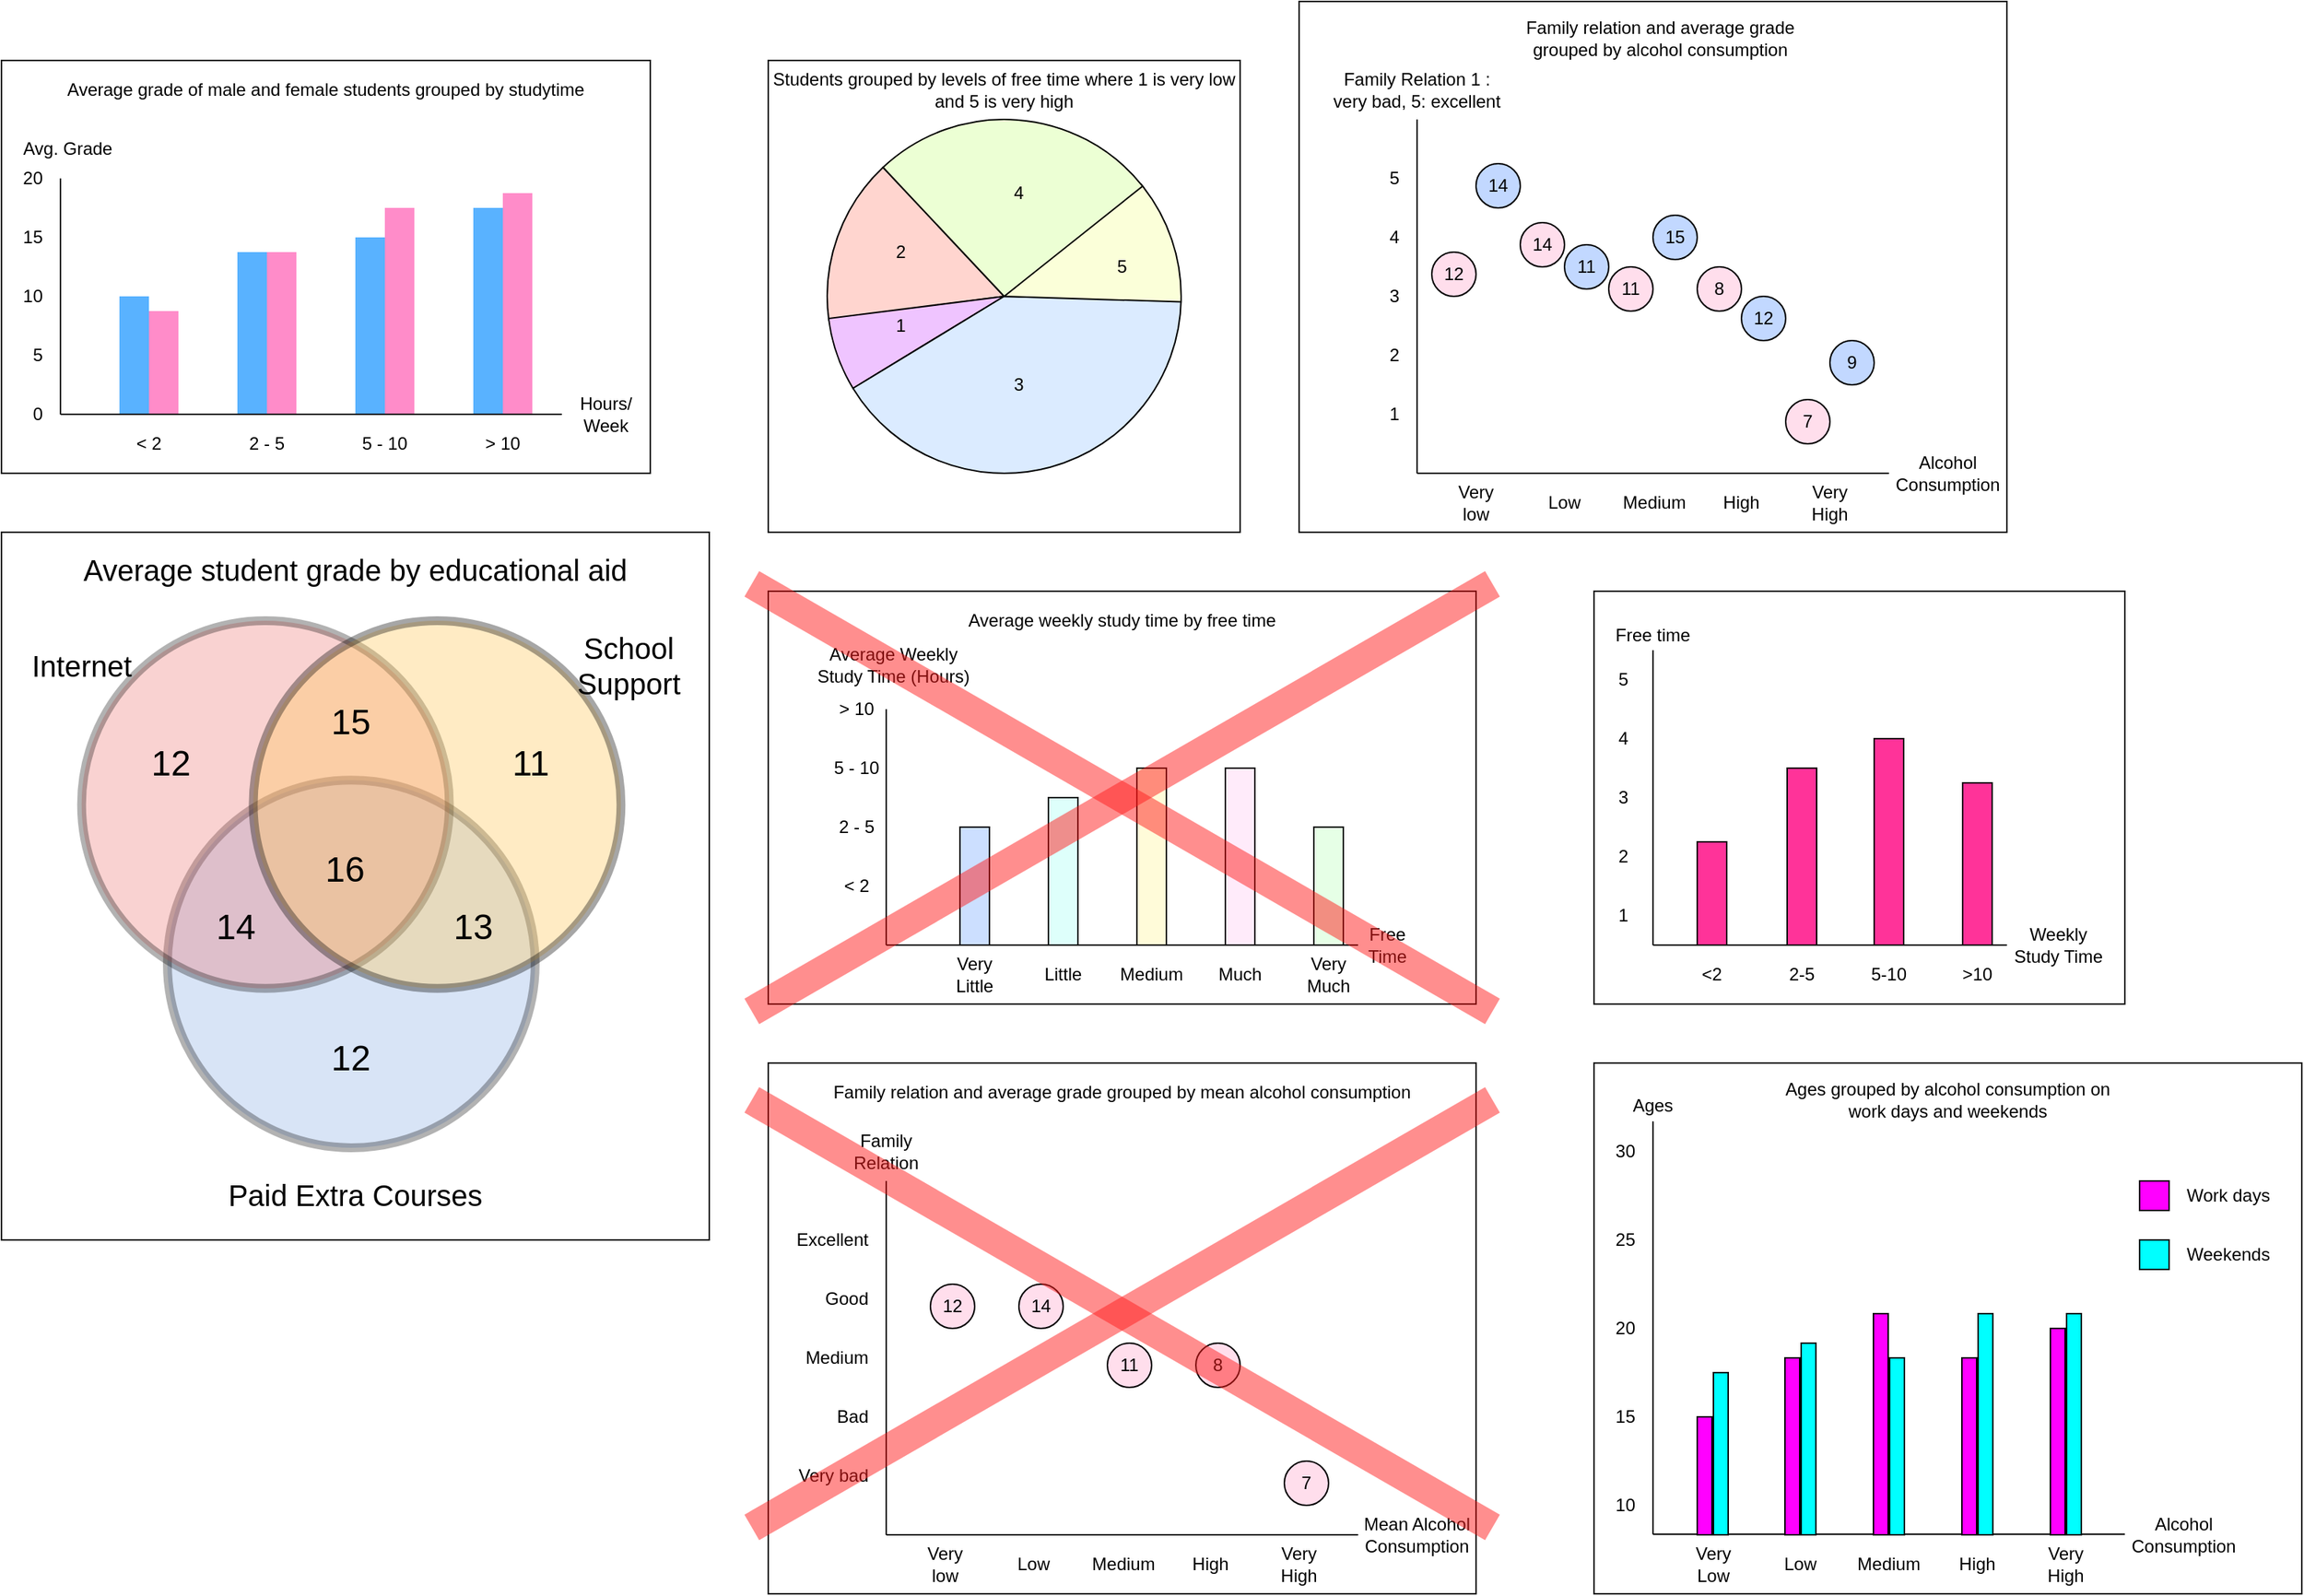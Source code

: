 <mxfile version="15.3.3" type="device"><diagram id="r53pXs8C-fCXtFrlxAGo" name="Page-1"><mxGraphModel dx="677" dy="440" grid="1" gridSize="10" guides="1" tooltips="1" connect="0" arrows="1" fold="1" page="1" pageScale="1" pageWidth="827" pageHeight="1169" math="0" shadow="0"><root><mxCell id="0"/><mxCell id="1" parent="0"/><mxCell id="BtwH7W3glQNf5hRRvqTP-23" value="" style="group" parent="1" vertex="1" connectable="0"><mxGeometry x="40" y="40" width="440" height="280" as="geometry"/></mxCell><mxCell id="wSeLuFrs5_xpZ2Nql2sf-1" value="" style="rounded=0;whiteSpace=wrap;html=1;" parent="BtwH7W3glQNf5hRRvqTP-23" vertex="1"><mxGeometry width="440" height="280" as="geometry"/></mxCell><mxCell id="BtwH7W3glQNf5hRRvqTP-2" value="" style="endArrow=none;html=1;" parent="BtwH7W3glQNf5hRRvqTP-23" edge="1"><mxGeometry width="50" height="50" relative="1" as="geometry"><mxPoint x="40" y="240" as="sourcePoint"/><mxPoint x="40" y="80" as="targetPoint"/></mxGeometry></mxCell><mxCell id="BtwH7W3glQNf5hRRvqTP-3" value="&amp;lt; 2" style="text;html=1;strokeColor=none;fillColor=none;align=center;verticalAlign=middle;whiteSpace=wrap;rounded=0;" parent="BtwH7W3glQNf5hRRvqTP-23" vertex="1"><mxGeometry x="80" y="250" width="40" height="20" as="geometry"/></mxCell><mxCell id="BtwH7W3glQNf5hRRvqTP-4" value="2 - 5" style="text;html=1;strokeColor=none;fillColor=none;align=center;verticalAlign=middle;whiteSpace=wrap;rounded=0;" parent="BtwH7W3glQNf5hRRvqTP-23" vertex="1"><mxGeometry x="160" y="250" width="40" height="20" as="geometry"/></mxCell><mxCell id="BtwH7W3glQNf5hRRvqTP-5" value="5 - 10" style="text;html=1;strokeColor=none;fillColor=none;align=center;verticalAlign=middle;whiteSpace=wrap;rounded=0;" parent="BtwH7W3glQNf5hRRvqTP-23" vertex="1"><mxGeometry x="240" y="250" width="40" height="20" as="geometry"/></mxCell><mxCell id="BtwH7W3glQNf5hRRvqTP-6" value="&amp;gt; 10" style="text;html=1;strokeColor=none;fillColor=none;align=center;verticalAlign=middle;whiteSpace=wrap;rounded=0;" parent="BtwH7W3glQNf5hRRvqTP-23" vertex="1"><mxGeometry x="320" y="250" width="40" height="20" as="geometry"/></mxCell><mxCell id="BtwH7W3glQNf5hRRvqTP-7" value="Hours/&lt;br&gt;Week" style="text;html=1;strokeColor=none;fillColor=none;align=center;verticalAlign=middle;whiteSpace=wrap;rounded=0;" parent="BtwH7W3glQNf5hRRvqTP-23" vertex="1"><mxGeometry x="390" y="225" width="40" height="30" as="geometry"/></mxCell><mxCell id="BtwH7W3glQNf5hRRvqTP-8" value="Avg. Grade" style="text;html=1;strokeColor=none;fillColor=none;align=center;verticalAlign=middle;whiteSpace=wrap;rounded=0;" parent="BtwH7W3glQNf5hRRvqTP-23" vertex="1"><mxGeometry y="50" width="90" height="20" as="geometry"/></mxCell><mxCell id="BtwH7W3glQNf5hRRvqTP-9" value="20" style="text;html=1;strokeColor=none;fillColor=none;align=right;verticalAlign=middle;whiteSpace=wrap;rounded=0;" parent="BtwH7W3glQNf5hRRvqTP-23" vertex="1"><mxGeometry y="70" width="30" height="20" as="geometry"/></mxCell><mxCell id="BtwH7W3glQNf5hRRvqTP-10" value="0" style="text;html=1;strokeColor=none;fillColor=none;align=right;verticalAlign=middle;whiteSpace=wrap;rounded=0;" parent="BtwH7W3glQNf5hRRvqTP-23" vertex="1"><mxGeometry y="230" width="30" height="20" as="geometry"/></mxCell><mxCell id="BtwH7W3glQNf5hRRvqTP-11" value="10" style="text;html=1;strokeColor=none;fillColor=none;align=right;verticalAlign=middle;whiteSpace=wrap;rounded=0;" parent="BtwH7W3glQNf5hRRvqTP-23" vertex="1"><mxGeometry y="150" width="30" height="20" as="geometry"/></mxCell><mxCell id="BtwH7W3glQNf5hRRvqTP-12" value="15" style="text;html=1;strokeColor=none;fillColor=none;align=right;verticalAlign=middle;whiteSpace=wrap;rounded=0;" parent="BtwH7W3glQNf5hRRvqTP-23" vertex="1"><mxGeometry y="110" width="30" height="20" as="geometry"/></mxCell><mxCell id="BtwH7W3glQNf5hRRvqTP-13" value="5" style="text;html=1;strokeColor=none;fillColor=none;align=right;verticalAlign=middle;whiteSpace=wrap;rounded=0;" parent="BtwH7W3glQNf5hRRvqTP-23" vertex="1"><mxGeometry y="190" width="30" height="20" as="geometry"/></mxCell><mxCell id="BtwH7W3glQNf5hRRvqTP-14" value="" style="rounded=0;whiteSpace=wrap;html=1;strokeColor=none;fillColor=#59B2FF;" parent="BtwH7W3glQNf5hRRvqTP-23" vertex="1"><mxGeometry x="80" y="160" width="20" height="80" as="geometry"/></mxCell><mxCell id="BtwH7W3glQNf5hRRvqTP-15" value="" style="rounded=0;whiteSpace=wrap;html=1;strokeColor=none;fillColor=#FF8CC9;" parent="BtwH7W3glQNf5hRRvqTP-23" vertex="1"><mxGeometry x="100" y="170" width="20" height="70" as="geometry"/></mxCell><mxCell id="BtwH7W3glQNf5hRRvqTP-16" value="" style="rounded=0;whiteSpace=wrap;html=1;strokeColor=none;fillColor=#59B2FF;" parent="BtwH7W3glQNf5hRRvqTP-23" vertex="1"><mxGeometry x="160" y="130" width="20" height="110" as="geometry"/></mxCell><mxCell id="BtwH7W3glQNf5hRRvqTP-17" value="" style="rounded=0;whiteSpace=wrap;html=1;strokeColor=none;fillColor=#FF8CC9;" parent="BtwH7W3glQNf5hRRvqTP-23" vertex="1"><mxGeometry x="180" y="130" width="20" height="110" as="geometry"/></mxCell><mxCell id="BtwH7W3glQNf5hRRvqTP-18" value="" style="rounded=0;whiteSpace=wrap;html=1;strokeColor=none;fillColor=#59B2FF;" parent="BtwH7W3glQNf5hRRvqTP-23" vertex="1"><mxGeometry x="240" y="120" width="20" height="120" as="geometry"/></mxCell><mxCell id="BtwH7W3glQNf5hRRvqTP-19" value="" style="rounded=0;whiteSpace=wrap;html=1;strokeColor=none;fillColor=#FF8CC9;" parent="BtwH7W3glQNf5hRRvqTP-23" vertex="1"><mxGeometry x="260" y="100" width="20" height="140" as="geometry"/></mxCell><mxCell id="BtwH7W3glQNf5hRRvqTP-20" value="" style="rounded=0;whiteSpace=wrap;html=1;strokeColor=none;fillColor=#59B2FF;" parent="BtwH7W3glQNf5hRRvqTP-23" vertex="1"><mxGeometry x="320" y="100" width="20" height="140" as="geometry"/></mxCell><mxCell id="BtwH7W3glQNf5hRRvqTP-21" value="" style="rounded=0;whiteSpace=wrap;html=1;strokeColor=none;fillColor=#FF8CC9;" parent="BtwH7W3glQNf5hRRvqTP-23" vertex="1"><mxGeometry x="340" y="90" width="20" height="150" as="geometry"/></mxCell><mxCell id="BtwH7W3glQNf5hRRvqTP-1" value="" style="endArrow=none;html=1;" parent="BtwH7W3glQNf5hRRvqTP-23" edge="1"><mxGeometry width="50" height="50" relative="1" as="geometry"><mxPoint x="40" y="240" as="sourcePoint"/><mxPoint x="380" y="240" as="targetPoint"/></mxGeometry></mxCell><mxCell id="BtwH7W3glQNf5hRRvqTP-22" value="Average grade of male and female students grouped by studytime" style="text;html=1;strokeColor=none;fillColor=none;align=center;verticalAlign=middle;whiteSpace=wrap;rounded=0;" parent="BtwH7W3glQNf5hRRvqTP-23" vertex="1"><mxGeometry y="10" width="440" height="20" as="geometry"/></mxCell><mxCell id="BtwH7W3glQNf5hRRvqTP-78" value="" style="group" parent="1" vertex="1" connectable="0"><mxGeometry x="40" y="360" width="480" height="480" as="geometry"/></mxCell><mxCell id="BtwH7W3glQNf5hRRvqTP-74" value="" style="rounded=0;whiteSpace=wrap;html=1;fontSize=24;fontColor=#000000;strokeColor=default;fillColor=default;" parent="BtwH7W3glQNf5hRRvqTP-78" vertex="1"><mxGeometry width="480" height="480" as="geometry"/></mxCell><mxCell id="BtwH7W3glQNf5hRRvqTP-73" value="" style="group" parent="BtwH7W3glQNf5hRRvqTP-78" vertex="1" connectable="0"><mxGeometry x="10" y="60" width="460" height="420" as="geometry"/></mxCell><mxCell id="BtwH7W3glQNf5hRRvqTP-54" value="" style="ellipse;whiteSpace=wrap;html=1;rounded=1;shadow=0;comic=0;strokeColor=default;strokeWidth=6;fillColor=#7EA6E0;fontSize=20;fontColor=#000000;opacity=30;fontStyle=0" parent="BtwH7W3glQNf5hRRvqTP-73" vertex="1"><mxGeometry x="102.53" y="108.07" width="249.398" height="249.393" as="geometry"/></mxCell><mxCell id="BtwH7W3glQNf5hRRvqTP-55" value="" style="ellipse;whiteSpace=wrap;html=1;rounded=1;shadow=0;comic=0;strokeColor=default;strokeWidth=6;fillColor=#EA6B66;fontSize=20;fontColor=#000000;opacity=30;fontStyle=0" parent="BtwH7W3glQNf5hRRvqTP-73" vertex="1"><mxGeometry x="44.337" width="249.398" height="249.393" as="geometry"/></mxCell><mxCell id="BtwH7W3glQNf5hRRvqTP-56" value="" style="ellipse;whiteSpace=wrap;html=1;rounded=1;shadow=0;comic=0;strokeColor=default;strokeWidth=6;fillColor=#FFC757;fontSize=20;fontColor=#000000;fontStyle=0;opacity=35;" parent="BtwH7W3glQNf5hRRvqTP-73" vertex="1"><mxGeometry x="160.723" width="249.398" height="249.393" as="geometry"/></mxCell><mxCell id="BtwH7W3glQNf5hRRvqTP-62" value="12" style="text;html=1;strokeColor=none;fillColor=none;align=center;verticalAlign=middle;whiteSpace=wrap;rounded=1;shadow=0;comic=0;fontSize=24;fontColor=#000000;arcSize=0;fontStyle=0" parent="BtwH7W3glQNf5hRRvqTP-73" vertex="1"><mxGeometry x="83.133" y="74.818" width="44.337" height="44.337" as="geometry"/></mxCell><mxCell id="BtwH7W3glQNf5hRRvqTP-64" value="11" style="text;html=1;strokeColor=none;fillColor=none;align=center;verticalAlign=middle;whiteSpace=wrap;rounded=1;shadow=0;comic=0;fontSize=24;fontColor=#000000;arcSize=0;fontStyle=0" parent="BtwH7W3glQNf5hRRvqTP-73" vertex="1"><mxGeometry x="326.988" y="74.818" width="44.337" height="44.337" as="geometry"/></mxCell><mxCell id="BtwH7W3glQNf5hRRvqTP-65" value="16" style="text;html=1;strokeColor=none;fillColor=none;align=center;verticalAlign=middle;whiteSpace=wrap;rounded=1;shadow=0;comic=0;fontSize=24;fontColor=#000000;arcSize=0;fontStyle=0" parent="BtwH7W3glQNf5hRRvqTP-73" vertex="1"><mxGeometry x="201.181" y="146.865" width="44.337" height="44.337" as="geometry"/></mxCell><mxCell id="BtwH7W3glQNf5hRRvqTP-66" value="15" style="text;html=1;strokeColor=none;fillColor=none;align=center;verticalAlign=middle;whiteSpace=wrap;rounded=1;shadow=0;comic=0;fontSize=24;fontColor=#000000;arcSize=0;fontStyle=0" parent="BtwH7W3glQNf5hRRvqTP-73" vertex="1"><mxGeometry x="205.06" y="47.108" width="44.337" height="44.337" as="geometry"/></mxCell><mxCell id="BtwH7W3glQNf5hRRvqTP-67" value="14" style="text;html=1;strokeColor=none;fillColor=none;align=center;verticalAlign=middle;whiteSpace=wrap;rounded=1;shadow=0;comic=0;fontSize=24;fontColor=#000000;arcSize=0;fontStyle=0" parent="BtwH7W3glQNf5hRRvqTP-73" vertex="1"><mxGeometry x="127.47" y="185.659" width="44.337" height="44.337" as="geometry"/></mxCell><mxCell id="BtwH7W3glQNf5hRRvqTP-68" value="13" style="text;html=1;strokeColor=none;fillColor=none;align=center;verticalAlign=middle;whiteSpace=wrap;rounded=1;shadow=0;comic=0;fontSize=24;fontColor=#000000;arcSize=0;fontStyle=0" parent="BtwH7W3glQNf5hRRvqTP-73" vertex="1"><mxGeometry x="288.193" y="185.659" width="44.337" height="44.337" as="geometry"/></mxCell><mxCell id="BtwH7W3glQNf5hRRvqTP-69" value="12" style="text;html=1;strokeColor=none;fillColor=none;align=center;verticalAlign=middle;whiteSpace=wrap;rounded=1;shadow=0;comic=0;fontSize=24;fontColor=#000000;arcSize=0;fontStyle=0" parent="BtwH7W3glQNf5hRRvqTP-73" vertex="1"><mxGeometry x="205.06" y="274.332" width="44.337" height="44.337" as="geometry"/></mxCell><mxCell id="BtwH7W3glQNf5hRRvqTP-70" value="Internet" style="text;html=1;strokeColor=none;fillColor=none;align=center;verticalAlign=middle;whiteSpace=wrap;rounded=1;shadow=0;comic=0;fontSize=20;fontColor=#000000;arcSize=0;fontStyle=0" parent="BtwH7W3glQNf5hRRvqTP-73" vertex="1"><mxGeometry y="8.313" width="88.675" height="44.337" as="geometry"/></mxCell><mxCell id="BtwH7W3glQNf5hRRvqTP-71" value="School Support" style="text;html=1;strokeColor=none;fillColor=none;align=center;verticalAlign=middle;whiteSpace=wrap;rounded=1;shadow=0;comic=0;fontSize=20;fontColor=#000000;arcSize=0;fontStyle=0" parent="BtwH7W3glQNf5hRRvqTP-73" vertex="1"><mxGeometry x="371.325" y="8.313" width="88.675" height="44.337" as="geometry"/></mxCell><mxCell id="BtwH7W3glQNf5hRRvqTP-72" value="Paid Extra Courses" style="text;html=1;strokeColor=none;fillColor=none;align=center;verticalAlign=middle;whiteSpace=wrap;rounded=1;shadow=0;comic=0;fontSize=20;fontColor=#000000;arcSize=0;fontStyle=0" parent="BtwH7W3glQNf5hRRvqTP-73" vertex="1"><mxGeometry x="130" y="357.46" width="200" height="62.54" as="geometry"/></mxCell><mxCell id="BtwH7W3glQNf5hRRvqTP-77" value="Average student grade by educational aid" style="text;html=1;strokeColor=none;fillColor=none;align=center;verticalAlign=middle;whiteSpace=wrap;rounded=0;fontSize=20;fontColor=#000000;" parent="BtwH7W3glQNf5hRRvqTP-78" vertex="1"><mxGeometry width="480" height="50" as="geometry"/></mxCell><mxCell id="A4pogEYTs61_o80sSZYs-8" value="" style="group" parent="1" vertex="1" connectable="0"><mxGeometry x="560" y="40" width="320" height="320" as="geometry"/></mxCell><mxCell id="A4pogEYTs61_o80sSZYs-7" value="" style="rounded=0;whiteSpace=wrap;html=1;hachureGap=4;pointerEvents=0;fillColor=#FFFFFF;" parent="A4pogEYTs61_o80sSZYs-8" vertex="1"><mxGeometry width="320" height="320" as="geometry"/></mxCell><mxCell id="BtwH7W3glQNf5hRRvqTP-90" value="" style="verticalLabelPosition=bottom;verticalAlign=top;html=1;shape=mxgraph.basic.pie;startAngle=0.729;endAngle=0.88;fontSize=12;fontColor=#000000;strokeColor=default;fillColor=#FFD5CF;" parent="A4pogEYTs61_o80sSZYs-8" vertex="1"><mxGeometry x="40" y="40" width="240" height="240" as="geometry"/></mxCell><mxCell id="BtwH7W3glQNf5hRRvqTP-91" value="" style="verticalLabelPosition=bottom;verticalAlign=top;html=1;shape=mxgraph.basic.pie;startAngle=0.663;endAngle=0.73;fontSize=12;fontColor=#000000;strokeColor=default;fillColor=#EFC4FF;" parent="A4pogEYTs61_o80sSZYs-8" vertex="1"><mxGeometry x="40" y="40" width="240" height="240" as="geometry"/></mxCell><mxCell id="BtwH7W3glQNf5hRRvqTP-92" value="" style="verticalLabelPosition=bottom;verticalAlign=top;html=1;shape=mxgraph.basic.pie;startAngle=0.253;endAngle=0.663;fontSize=12;fontColor=#000000;strokeColor=default;fillColor=#DBEBFF;" parent="A4pogEYTs61_o80sSZYs-8" vertex="1"><mxGeometry x="40" y="40" width="240" height="240" as="geometry"/></mxCell><mxCell id="BtwH7W3glQNf5hRRvqTP-93" value="" style="verticalLabelPosition=bottom;verticalAlign=top;html=1;shape=mxgraph.basic.pie;startAngle=0.141;endAngle=0.255;fontSize=12;fontColor=#000000;strokeColor=default;fillColor=#FBFFD9;" parent="A4pogEYTs61_o80sSZYs-8" vertex="1"><mxGeometry x="40" y="40" width="240" height="240" as="geometry"/></mxCell><mxCell id="BtwH7W3glQNf5hRRvqTP-94" value="" style="verticalLabelPosition=bottom;verticalAlign=top;html=1;shape=mxgraph.basic.pie;startAngle=0.88;endAngle=0.143;fontSize=12;fontColor=#000000;strokeColor=default;fillColor=#ECFFD4;" parent="A4pogEYTs61_o80sSZYs-8" vertex="1"><mxGeometry x="40" y="40" width="240" height="240" as="geometry"/></mxCell><mxCell id="A4pogEYTs61_o80sSZYs-1" value="4" style="text;html=1;strokeColor=none;fillColor=none;align=center;verticalAlign=middle;whiteSpace=wrap;rounded=0;hachureGap=4;pointerEvents=0;" parent="A4pogEYTs61_o80sSZYs-8" vertex="1"><mxGeometry x="150" y="80" width="40" height="20" as="geometry"/></mxCell><mxCell id="A4pogEYTs61_o80sSZYs-2" value="3" style="text;html=1;strokeColor=none;fillColor=none;align=center;verticalAlign=middle;whiteSpace=wrap;rounded=0;hachureGap=4;pointerEvents=0;" parent="A4pogEYTs61_o80sSZYs-8" vertex="1"><mxGeometry x="150" y="210" width="40" height="20" as="geometry"/></mxCell><mxCell id="A4pogEYTs61_o80sSZYs-3" value="2" style="text;html=1;strokeColor=none;fillColor=none;align=center;verticalAlign=middle;whiteSpace=wrap;rounded=0;hachureGap=4;pointerEvents=0;" parent="A4pogEYTs61_o80sSZYs-8" vertex="1"><mxGeometry x="70" y="120" width="40" height="20" as="geometry"/></mxCell><mxCell id="A4pogEYTs61_o80sSZYs-4" value="5" style="text;html=1;strokeColor=none;fillColor=none;align=center;verticalAlign=middle;whiteSpace=wrap;rounded=0;hachureGap=4;pointerEvents=0;" parent="A4pogEYTs61_o80sSZYs-8" vertex="1"><mxGeometry x="220" y="130" width="40" height="20" as="geometry"/></mxCell><mxCell id="A4pogEYTs61_o80sSZYs-5" value="1" style="text;html=1;strokeColor=none;fillColor=none;align=center;verticalAlign=middle;whiteSpace=wrap;rounded=0;hachureGap=4;pointerEvents=0;" parent="A4pogEYTs61_o80sSZYs-8" vertex="1"><mxGeometry x="70" y="170" width="40" height="20" as="geometry"/></mxCell><mxCell id="A4pogEYTs61_o80sSZYs-6" value="Students grouped by levels of free time where 1 is very low and 5 is very high" style="text;html=1;strokeColor=none;fillColor=none;align=center;verticalAlign=middle;whiteSpace=wrap;rounded=0;hachureGap=4;pointerEvents=0;" parent="A4pogEYTs61_o80sSZYs-8" vertex="1"><mxGeometry width="320" height="40" as="geometry"/></mxCell><mxCell id="A4pogEYTs61_o80sSZYs-33" value="" style="group" parent="1" vertex="1" connectable="0"><mxGeometry x="560" y="400" width="496.147" height="293.66" as="geometry"/></mxCell><mxCell id="BtwH7W3glQNf5hRRvqTP-48" value="" style="rounded=0;whiteSpace=wrap;html=1;fillColor=#FFFFFF;" parent="A4pogEYTs61_o80sSZYs-33" vertex="1"><mxGeometry width="480" height="280" as="geometry"/></mxCell><mxCell id="A4pogEYTs61_o80sSZYs-9" value="" style="endArrow=none;html=1;startSize=14;endSize=14;sourcePerimeterSpacing=8;targetPerimeterSpacing=8;" parent="A4pogEYTs61_o80sSZYs-33" edge="1"><mxGeometry width="50" height="50" relative="1" as="geometry"><mxPoint x="80" y="240" as="sourcePoint"/><mxPoint x="400" y="240" as="targetPoint"/></mxGeometry></mxCell><mxCell id="A4pogEYTs61_o80sSZYs-10" value="" style="endArrow=none;html=1;startSize=14;endSize=14;sourcePerimeterSpacing=8;targetPerimeterSpacing=8;" parent="A4pogEYTs61_o80sSZYs-33" edge="1"><mxGeometry width="50" height="50" relative="1" as="geometry"><mxPoint x="80" y="240" as="sourcePoint"/><mxPoint x="80" y="80" as="targetPoint"/></mxGeometry></mxCell><mxCell id="A4pogEYTs61_o80sSZYs-11" value="Very Little" style="text;html=1;strokeColor=none;fillColor=none;align=center;verticalAlign=middle;whiteSpace=wrap;rounded=0;hachureGap=4;pointerEvents=0;" parent="A4pogEYTs61_o80sSZYs-33" vertex="1"><mxGeometry x="120" y="250" width="40" height="20" as="geometry"/></mxCell><mxCell id="A4pogEYTs61_o80sSZYs-12" value="Little" style="text;html=1;strokeColor=none;fillColor=none;align=center;verticalAlign=middle;whiteSpace=wrap;rounded=0;hachureGap=4;pointerEvents=0;" parent="A4pogEYTs61_o80sSZYs-33" vertex="1"><mxGeometry x="180" y="250" width="40" height="20" as="geometry"/></mxCell><mxCell id="A4pogEYTs61_o80sSZYs-15" value="Medium" style="text;html=1;strokeColor=none;fillColor=none;align=center;verticalAlign=middle;whiteSpace=wrap;rounded=0;hachureGap=4;pointerEvents=0;" parent="A4pogEYTs61_o80sSZYs-33" vertex="1"><mxGeometry x="240" y="250" width="40" height="20" as="geometry"/></mxCell><mxCell id="A4pogEYTs61_o80sSZYs-16" value="Much" style="text;html=1;strokeColor=none;fillColor=none;align=center;verticalAlign=middle;whiteSpace=wrap;rounded=0;hachureGap=4;pointerEvents=0;" parent="A4pogEYTs61_o80sSZYs-33" vertex="1"><mxGeometry x="300" y="250" width="40" height="20" as="geometry"/></mxCell><mxCell id="A4pogEYTs61_o80sSZYs-17" value="Very Much" style="text;html=1;strokeColor=none;fillColor=none;align=center;verticalAlign=middle;whiteSpace=wrap;rounded=0;hachureGap=4;pointerEvents=0;" parent="A4pogEYTs61_o80sSZYs-33" vertex="1"><mxGeometry x="360" y="250" width="40" height="20" as="geometry"/></mxCell><mxCell id="A4pogEYTs61_o80sSZYs-18" value="" style="rounded=0;whiteSpace=wrap;html=1;hachureGap=4;pointerEvents=0;fillColor=#CCDFFF;" parent="A4pogEYTs61_o80sSZYs-33" vertex="1"><mxGeometry x="130" y="160" width="20" height="80" as="geometry"/></mxCell><mxCell id="A4pogEYTs61_o80sSZYs-19" value="Free Time" style="text;html=1;strokeColor=none;fillColor=none;align=center;verticalAlign=middle;whiteSpace=wrap;rounded=0;hachureGap=4;pointerEvents=0;" parent="A4pogEYTs61_o80sSZYs-33" vertex="1"><mxGeometry x="400" y="230" width="40" height="20" as="geometry"/></mxCell><mxCell id="A4pogEYTs61_o80sSZYs-20" value="Average Weekly Study Time (Hours)" style="text;html=1;strokeColor=none;fillColor=none;align=center;verticalAlign=middle;whiteSpace=wrap;rounded=0;hachureGap=4;pointerEvents=0;" parent="A4pogEYTs61_o80sSZYs-33" vertex="1"><mxGeometry x="30" y="40" width="110" height="20" as="geometry"/></mxCell><mxCell id="A4pogEYTs61_o80sSZYs-21" value="&amp;lt; 2" style="text;html=1;strokeColor=none;fillColor=none;align=center;verticalAlign=middle;whiteSpace=wrap;rounded=0;hachureGap=4;pointerEvents=0;" parent="A4pogEYTs61_o80sSZYs-33" vertex="1"><mxGeometry x="40" y="190" width="40" height="20" as="geometry"/></mxCell><mxCell id="A4pogEYTs61_o80sSZYs-23" value="2 - 5" style="text;html=1;strokeColor=none;fillColor=none;align=center;verticalAlign=middle;whiteSpace=wrap;rounded=0;hachureGap=4;pointerEvents=0;" parent="A4pogEYTs61_o80sSZYs-33" vertex="1"><mxGeometry x="40" y="150" width="40" height="20" as="geometry"/></mxCell><mxCell id="A4pogEYTs61_o80sSZYs-24" value="5 - 10" style="text;html=1;strokeColor=none;fillColor=none;align=center;verticalAlign=middle;whiteSpace=wrap;rounded=0;hachureGap=4;pointerEvents=0;" parent="A4pogEYTs61_o80sSZYs-33" vertex="1"><mxGeometry x="40" y="110" width="40" height="20" as="geometry"/></mxCell><mxCell id="A4pogEYTs61_o80sSZYs-25" value="&amp;gt; 10" style="text;html=1;strokeColor=none;fillColor=none;align=center;verticalAlign=middle;whiteSpace=wrap;rounded=0;hachureGap=4;pointerEvents=0;" parent="A4pogEYTs61_o80sSZYs-33" vertex="1"><mxGeometry x="40" y="70" width="40" height="20" as="geometry"/></mxCell><mxCell id="A4pogEYTs61_o80sSZYs-27" value="" style="rounded=0;whiteSpace=wrap;html=1;hachureGap=4;pointerEvents=0;fillColor=#DEFFFB;" parent="A4pogEYTs61_o80sSZYs-33" vertex="1"><mxGeometry x="190" y="140" width="20" height="100" as="geometry"/></mxCell><mxCell id="A4pogEYTs61_o80sSZYs-28" value="" style="rounded=0;whiteSpace=wrap;html=1;hachureGap=4;pointerEvents=0;fillColor=#FFFBD9;" parent="A4pogEYTs61_o80sSZYs-33" vertex="1"><mxGeometry x="250" y="120" width="20" height="120" as="geometry"/></mxCell><mxCell id="A4pogEYTs61_o80sSZYs-29" value="" style="rounded=0;whiteSpace=wrap;html=1;hachureGap=4;pointerEvents=0;fillColor=#FFEBFA;" parent="A4pogEYTs61_o80sSZYs-33" vertex="1"><mxGeometry x="310" y="120" width="20" height="120" as="geometry"/></mxCell><mxCell id="A4pogEYTs61_o80sSZYs-30" value="" style="rounded=0;whiteSpace=wrap;html=1;hachureGap=4;pointerEvents=0;fillColor=#E6FFE6;" parent="A4pogEYTs61_o80sSZYs-33" vertex="1"><mxGeometry x="370" y="160" width="20" height="80" as="geometry"/></mxCell><mxCell id="A4pogEYTs61_o80sSZYs-32" value="Average weekly study time by free time" style="text;html=1;strokeColor=none;fillColor=none;align=center;verticalAlign=middle;whiteSpace=wrap;rounded=0;hachureGap=4;pointerEvents=0;" parent="A4pogEYTs61_o80sSZYs-33" vertex="1"><mxGeometry y="10" width="480" height="20" as="geometry"/></mxCell><mxCell id="8uCBPsDC4FbgNvQzXzVN-25" value="" style="group" vertex="1" connectable="0" parent="A4pogEYTs61_o80sSZYs-33"><mxGeometry x="-16.147" y="-13.66" width="512.295" height="307.321" as="geometry"/></mxCell><mxCell id="8uCBPsDC4FbgNvQzXzVN-22" value="" style="rounded=0;whiteSpace=wrap;html=1;hachureGap=4;pointerEvents=0;fillColor=#FF1F1F;strokeColor=none;rotation=30;opacity=50;" vertex="1" parent="8uCBPsDC4FbgNvQzXzVN-25"><mxGeometry x="-33.853" y="143.66" width="580" height="20" as="geometry"/></mxCell><mxCell id="8uCBPsDC4FbgNvQzXzVN-24" value="" style="rounded=0;whiteSpace=wrap;html=1;hachureGap=4;pointerEvents=0;fillColor=#FF1F1F;strokeColor=none;rotation=-210;opacity=50;" vertex="1" parent="8uCBPsDC4FbgNvQzXzVN-25"><mxGeometry x="-33.853" y="143.66" width="580" height="20" as="geometry"/></mxCell><mxCell id="A4pogEYTs61_o80sSZYs-66" value="" style="group" parent="1" vertex="1" connectable="0"><mxGeometry x="560" y="720" width="530" height="360" as="geometry"/></mxCell><mxCell id="A4pogEYTs61_o80sSZYs-64" value="" style="rounded=0;whiteSpace=wrap;html=1;hachureGap=4;pointerEvents=0;fillColor=#FFFFFF;align=right;" parent="A4pogEYTs61_o80sSZYs-66" vertex="1"><mxGeometry width="480" height="360" as="geometry"/></mxCell><mxCell id="A4pogEYTs61_o80sSZYs-34" value="" style="endArrow=none;html=1;startSize=14;endSize=14;sourcePerimeterSpacing=8;targetPerimeterSpacing=8;" parent="A4pogEYTs61_o80sSZYs-66" edge="1"><mxGeometry width="50" height="50" relative="1" as="geometry"><mxPoint x="80" y="320" as="sourcePoint"/><mxPoint x="400" y="320" as="targetPoint"/></mxGeometry></mxCell><mxCell id="A4pogEYTs61_o80sSZYs-35" value="" style="endArrow=none;html=1;startSize=14;endSize=14;sourcePerimeterSpacing=8;targetPerimeterSpacing=8;" parent="A4pogEYTs61_o80sSZYs-66" edge="1"><mxGeometry width="50" height="50" relative="1" as="geometry"><mxPoint x="80" y="320" as="sourcePoint"/><mxPoint x="80" y="80" as="targetPoint"/></mxGeometry></mxCell><mxCell id="A4pogEYTs61_o80sSZYs-36" value="Mean Alcohol Consumption" style="text;html=1;strokeColor=none;fillColor=none;align=center;verticalAlign=middle;whiteSpace=wrap;rounded=0;hachureGap=4;pointerEvents=0;" parent="A4pogEYTs61_o80sSZYs-66" vertex="1"><mxGeometry x="400" y="310" width="80" height="20" as="geometry"/></mxCell><mxCell id="A4pogEYTs61_o80sSZYs-37" value="Very low" style="text;html=1;strokeColor=none;fillColor=none;align=center;verticalAlign=middle;whiteSpace=wrap;rounded=0;hachureGap=4;pointerEvents=0;" parent="A4pogEYTs61_o80sSZYs-66" vertex="1"><mxGeometry x="100" y="330" width="40" height="20" as="geometry"/></mxCell><mxCell id="A4pogEYTs61_o80sSZYs-38" value="Low" style="text;html=1;strokeColor=none;fillColor=none;align=center;verticalAlign=middle;whiteSpace=wrap;rounded=0;hachureGap=4;pointerEvents=0;" parent="A4pogEYTs61_o80sSZYs-66" vertex="1"><mxGeometry x="160" y="330" width="40" height="20" as="geometry"/></mxCell><mxCell id="A4pogEYTs61_o80sSZYs-39" value="Medium" style="text;html=1;strokeColor=none;fillColor=none;align=center;verticalAlign=middle;whiteSpace=wrap;rounded=0;hachureGap=4;pointerEvents=0;" parent="A4pogEYTs61_o80sSZYs-66" vertex="1"><mxGeometry x="221" y="330" width="40" height="20" as="geometry"/></mxCell><mxCell id="A4pogEYTs61_o80sSZYs-40" value="High" style="text;html=1;strokeColor=none;fillColor=none;align=center;verticalAlign=middle;whiteSpace=wrap;rounded=0;hachureGap=4;pointerEvents=0;" parent="A4pogEYTs61_o80sSZYs-66" vertex="1"><mxGeometry x="280" y="330" width="40" height="20" as="geometry"/></mxCell><mxCell id="A4pogEYTs61_o80sSZYs-41" value="Very High" style="text;html=1;strokeColor=none;fillColor=none;align=center;verticalAlign=middle;whiteSpace=wrap;rounded=0;hachureGap=4;pointerEvents=0;" parent="A4pogEYTs61_o80sSZYs-66" vertex="1"><mxGeometry x="340" y="330" width="40" height="20" as="geometry"/></mxCell><mxCell id="A4pogEYTs61_o80sSZYs-42" value="Family Relation" style="text;html=1;strokeColor=none;fillColor=none;align=center;verticalAlign=middle;whiteSpace=wrap;rounded=0;hachureGap=4;pointerEvents=0;" parent="A4pogEYTs61_o80sSZYs-66" vertex="1"><mxGeometry x="60" y="50" width="40" height="20" as="geometry"/></mxCell><mxCell id="A4pogEYTs61_o80sSZYs-43" value="Very bad" style="text;html=1;strokeColor=none;fillColor=none;align=right;verticalAlign=middle;whiteSpace=wrap;rounded=0;hachureGap=4;pointerEvents=0;" parent="A4pogEYTs61_o80sSZYs-66" vertex="1"><mxGeometry x="10" y="270" width="60" height="20" as="geometry"/></mxCell><mxCell id="A4pogEYTs61_o80sSZYs-44" value="Bad" style="text;html=1;strokeColor=none;fillColor=none;align=right;verticalAlign=middle;whiteSpace=wrap;rounded=0;hachureGap=4;pointerEvents=0;" parent="A4pogEYTs61_o80sSZYs-66" vertex="1"><mxGeometry x="10" y="230" width="60" height="20" as="geometry"/></mxCell><mxCell id="A4pogEYTs61_o80sSZYs-45" value="Medium" style="text;html=1;strokeColor=none;fillColor=none;align=right;verticalAlign=middle;whiteSpace=wrap;rounded=0;hachureGap=4;pointerEvents=0;" parent="A4pogEYTs61_o80sSZYs-66" vertex="1"><mxGeometry x="10" y="190" width="60" height="20" as="geometry"/></mxCell><mxCell id="A4pogEYTs61_o80sSZYs-46" value="Good" style="text;html=1;strokeColor=none;fillColor=none;align=right;verticalAlign=middle;whiteSpace=wrap;rounded=0;hachureGap=4;pointerEvents=0;" parent="A4pogEYTs61_o80sSZYs-66" vertex="1"><mxGeometry x="10" y="150" width="60" height="20" as="geometry"/></mxCell><mxCell id="A4pogEYTs61_o80sSZYs-47" value="Excellent" style="text;html=1;strokeColor=none;fillColor=none;align=right;verticalAlign=middle;whiteSpace=wrap;rounded=0;hachureGap=4;pointerEvents=0;" parent="A4pogEYTs61_o80sSZYs-66" vertex="1"><mxGeometry x="10" y="110" width="60" height="20" as="geometry"/></mxCell><mxCell id="A4pogEYTs61_o80sSZYs-51" value="" style="group" parent="A4pogEYTs61_o80sSZYs-66" vertex="1" connectable="0"><mxGeometry x="110" y="150" width="30" height="30" as="geometry"/></mxCell><mxCell id="A4pogEYTs61_o80sSZYs-48" value="" style="ellipse;whiteSpace=wrap;html=1;aspect=fixed;hachureGap=4;pointerEvents=0;fillColor=#FFDEEC;align=right;" parent="A4pogEYTs61_o80sSZYs-51" vertex="1"><mxGeometry width="30" height="30" as="geometry"/></mxCell><mxCell id="A4pogEYTs61_o80sSZYs-49" value="12" style="text;html=1;strokeColor=none;fillColor=none;align=center;verticalAlign=middle;whiteSpace=wrap;rounded=0;hachureGap=4;pointerEvents=0;" parent="A4pogEYTs61_o80sSZYs-51" vertex="1"><mxGeometry width="30" height="30" as="geometry"/></mxCell><mxCell id="A4pogEYTs61_o80sSZYs-52" value="" style="group" parent="A4pogEYTs61_o80sSZYs-66" vertex="1" connectable="0"><mxGeometry x="170" y="150" width="30" height="30" as="geometry"/></mxCell><mxCell id="A4pogEYTs61_o80sSZYs-53" value="" style="ellipse;whiteSpace=wrap;html=1;aspect=fixed;hachureGap=4;pointerEvents=0;fillColor=#FFDEEC;align=right;" parent="A4pogEYTs61_o80sSZYs-52" vertex="1"><mxGeometry width="30" height="30" as="geometry"/></mxCell><mxCell id="A4pogEYTs61_o80sSZYs-54" value="14" style="text;html=1;strokeColor=none;fillColor=none;align=center;verticalAlign=middle;whiteSpace=wrap;rounded=0;hachureGap=4;pointerEvents=0;" parent="A4pogEYTs61_o80sSZYs-52" vertex="1"><mxGeometry width="30" height="30" as="geometry"/></mxCell><mxCell id="A4pogEYTs61_o80sSZYs-55" value="" style="group" parent="A4pogEYTs61_o80sSZYs-66" vertex="1" connectable="0"><mxGeometry x="230" y="190" width="30" height="30" as="geometry"/></mxCell><mxCell id="A4pogEYTs61_o80sSZYs-56" value="" style="ellipse;whiteSpace=wrap;html=1;aspect=fixed;hachureGap=4;pointerEvents=0;fillColor=#FFDEEC;align=right;" parent="A4pogEYTs61_o80sSZYs-55" vertex="1"><mxGeometry width="30" height="30" as="geometry"/></mxCell><mxCell id="A4pogEYTs61_o80sSZYs-57" value="11" style="text;html=1;strokeColor=none;fillColor=none;align=center;verticalAlign=middle;whiteSpace=wrap;rounded=0;hachureGap=4;pointerEvents=0;" parent="A4pogEYTs61_o80sSZYs-55" vertex="1"><mxGeometry width="30" height="30" as="geometry"/></mxCell><mxCell id="A4pogEYTs61_o80sSZYs-58" value="" style="group" parent="A4pogEYTs61_o80sSZYs-66" vertex="1" connectable="0"><mxGeometry x="290" y="190" width="30" height="30" as="geometry"/></mxCell><mxCell id="A4pogEYTs61_o80sSZYs-59" value="" style="ellipse;whiteSpace=wrap;html=1;aspect=fixed;hachureGap=4;pointerEvents=0;fillColor=#FFDEEC;align=right;" parent="A4pogEYTs61_o80sSZYs-58" vertex="1"><mxGeometry width="30" height="30" as="geometry"/></mxCell><mxCell id="A4pogEYTs61_o80sSZYs-60" value="8" style="text;html=1;strokeColor=none;fillColor=none;align=center;verticalAlign=middle;whiteSpace=wrap;rounded=0;hachureGap=4;pointerEvents=0;" parent="A4pogEYTs61_o80sSZYs-58" vertex="1"><mxGeometry width="30" height="30" as="geometry"/></mxCell><mxCell id="A4pogEYTs61_o80sSZYs-61" value="" style="group" parent="A4pogEYTs61_o80sSZYs-66" vertex="1" connectable="0"><mxGeometry x="350" y="270" width="30" height="30" as="geometry"/></mxCell><mxCell id="A4pogEYTs61_o80sSZYs-62" value="" style="ellipse;whiteSpace=wrap;html=1;aspect=fixed;hachureGap=4;pointerEvents=0;fillColor=#FFDEEC;align=right;" parent="A4pogEYTs61_o80sSZYs-61" vertex="1"><mxGeometry width="30" height="30" as="geometry"/></mxCell><mxCell id="A4pogEYTs61_o80sSZYs-63" value="7" style="text;html=1;strokeColor=none;fillColor=none;align=center;verticalAlign=middle;whiteSpace=wrap;rounded=0;hachureGap=4;pointerEvents=0;" parent="A4pogEYTs61_o80sSZYs-61" vertex="1"><mxGeometry width="30" height="30" as="geometry"/></mxCell><mxCell id="A4pogEYTs61_o80sSZYs-65" value="Family relation and average grade grouped by mean alcohol consumption" style="text;html=1;strokeColor=none;fillColor=none;align=center;verticalAlign=middle;whiteSpace=wrap;rounded=0;hachureGap=4;pointerEvents=0;" parent="A4pogEYTs61_o80sSZYs-66" vertex="1"><mxGeometry y="10" width="480" height="20" as="geometry"/></mxCell><mxCell id="8uCBPsDC4FbgNvQzXzVN-57" value="" style="rounded=0;whiteSpace=wrap;html=1;hachureGap=4;pointerEvents=0;fillColor=#FF1F1F;strokeColor=none;rotation=30;opacity=50;" vertex="1" parent="A4pogEYTs61_o80sSZYs-66"><mxGeometry x="-50" y="160" width="580" height="20" as="geometry"/></mxCell><mxCell id="8uCBPsDC4FbgNvQzXzVN-58" value="" style="rounded=0;whiteSpace=wrap;html=1;hachureGap=4;pointerEvents=0;fillColor=#FF1F1F;strokeColor=none;rotation=-210;opacity=50;" vertex="1" parent="A4pogEYTs61_o80sSZYs-66"><mxGeometry x="-50" y="160" width="580" height="20" as="geometry"/></mxCell><mxCell id="8uCBPsDC4FbgNvQzXzVN-21" value="" style="group" vertex="1" connectable="0" parent="1"><mxGeometry x="1120" y="400" width="360" height="280" as="geometry"/></mxCell><mxCell id="8uCBPsDC4FbgNvQzXzVN-19" value="" style="rounded=0;whiteSpace=wrap;html=1;hachureGap=4;pointerEvents=0;fillColor=#FFFFFF;" vertex="1" parent="8uCBPsDC4FbgNvQzXzVN-21"><mxGeometry width="360" height="280" as="geometry"/></mxCell><mxCell id="8uCBPsDC4FbgNvQzXzVN-1" value="" style="endArrow=none;html=1;startSize=14;endSize=14;sourcePerimeterSpacing=8;targetPerimeterSpacing=8;" edge="1" parent="8uCBPsDC4FbgNvQzXzVN-21"><mxGeometry width="50" height="50" relative="1" as="geometry"><mxPoint x="40" y="240" as="sourcePoint"/><mxPoint x="280" y="240" as="targetPoint"/></mxGeometry></mxCell><mxCell id="8uCBPsDC4FbgNvQzXzVN-2" value="" style="endArrow=none;html=1;startSize=14;endSize=14;sourcePerimeterSpacing=8;targetPerimeterSpacing=8;" edge="1" parent="8uCBPsDC4FbgNvQzXzVN-21"><mxGeometry width="50" height="50" relative="1" as="geometry"><mxPoint x="40" y="240" as="sourcePoint"/><mxPoint x="40" y="40" as="targetPoint"/></mxGeometry></mxCell><mxCell id="8uCBPsDC4FbgNvQzXzVN-3" value="&amp;lt;2" style="text;html=1;strokeColor=none;fillColor=none;align=center;verticalAlign=middle;whiteSpace=wrap;rounded=0;hachureGap=4;pointerEvents=0;" vertex="1" parent="8uCBPsDC4FbgNvQzXzVN-21"><mxGeometry x="60" y="250" width="40" height="20" as="geometry"/></mxCell><mxCell id="8uCBPsDC4FbgNvQzXzVN-4" value="2-5" style="text;html=1;strokeColor=none;fillColor=none;align=center;verticalAlign=middle;whiteSpace=wrap;rounded=0;hachureGap=4;pointerEvents=0;" vertex="1" parent="8uCBPsDC4FbgNvQzXzVN-21"><mxGeometry x="121" y="250" width="40" height="20" as="geometry"/></mxCell><mxCell id="8uCBPsDC4FbgNvQzXzVN-5" value="5-10" style="text;html=1;strokeColor=none;fillColor=none;align=center;verticalAlign=middle;whiteSpace=wrap;rounded=0;hachureGap=4;pointerEvents=0;" vertex="1" parent="8uCBPsDC4FbgNvQzXzVN-21"><mxGeometry x="180" y="250" width="40" height="20" as="geometry"/></mxCell><mxCell id="8uCBPsDC4FbgNvQzXzVN-6" value="&amp;gt;10" style="text;html=1;strokeColor=none;fillColor=none;align=center;verticalAlign=middle;whiteSpace=wrap;rounded=0;hachureGap=4;pointerEvents=0;" vertex="1" parent="8uCBPsDC4FbgNvQzXzVN-21"><mxGeometry x="240" y="250" width="40" height="20" as="geometry"/></mxCell><mxCell id="8uCBPsDC4FbgNvQzXzVN-7" value="Weekly Study Time" style="text;html=1;strokeColor=none;fillColor=none;align=center;verticalAlign=middle;whiteSpace=wrap;rounded=0;hachureGap=4;pointerEvents=0;" vertex="1" parent="8uCBPsDC4FbgNvQzXzVN-21"><mxGeometry x="280" y="230" width="70" height="20" as="geometry"/></mxCell><mxCell id="8uCBPsDC4FbgNvQzXzVN-8" value="Free time" style="text;html=1;strokeColor=none;fillColor=none;align=center;verticalAlign=middle;whiteSpace=wrap;rounded=0;hachureGap=4;pointerEvents=0;" vertex="1" parent="8uCBPsDC4FbgNvQzXzVN-21"><mxGeometry x="10" y="20" width="60" height="20" as="geometry"/></mxCell><mxCell id="8uCBPsDC4FbgNvQzXzVN-9" value="2" style="text;html=1;strokeColor=none;fillColor=none;align=center;verticalAlign=middle;whiteSpace=wrap;rounded=0;hachureGap=4;pointerEvents=0;" vertex="1" parent="8uCBPsDC4FbgNvQzXzVN-21"><mxGeometry y="170" width="40" height="20" as="geometry"/></mxCell><mxCell id="8uCBPsDC4FbgNvQzXzVN-10" value="1" style="text;html=1;strokeColor=none;fillColor=none;align=center;verticalAlign=middle;whiteSpace=wrap;rounded=0;hachureGap=4;pointerEvents=0;" vertex="1" parent="8uCBPsDC4FbgNvQzXzVN-21"><mxGeometry y="210" width="40" height="20" as="geometry"/></mxCell><mxCell id="8uCBPsDC4FbgNvQzXzVN-11" value="4" style="text;html=1;strokeColor=none;fillColor=none;align=center;verticalAlign=middle;whiteSpace=wrap;rounded=0;hachureGap=4;pointerEvents=0;" vertex="1" parent="8uCBPsDC4FbgNvQzXzVN-21"><mxGeometry y="90" width="40" height="20" as="geometry"/></mxCell><mxCell id="8uCBPsDC4FbgNvQzXzVN-12" value="3" style="text;html=1;strokeColor=none;fillColor=none;align=center;verticalAlign=middle;whiteSpace=wrap;rounded=0;hachureGap=4;pointerEvents=0;" vertex="1" parent="8uCBPsDC4FbgNvQzXzVN-21"><mxGeometry y="130" width="40" height="20" as="geometry"/></mxCell><mxCell id="8uCBPsDC4FbgNvQzXzVN-13" value="5" style="text;html=1;strokeColor=none;fillColor=none;align=center;verticalAlign=middle;whiteSpace=wrap;rounded=0;hachureGap=4;pointerEvents=0;" vertex="1" parent="8uCBPsDC4FbgNvQzXzVN-21"><mxGeometry y="50" width="40" height="20" as="geometry"/></mxCell><mxCell id="8uCBPsDC4FbgNvQzXzVN-15" value="" style="rounded=0;whiteSpace=wrap;html=1;hachureGap=4;pointerEvents=0;fillColor=#FF3399;" vertex="1" parent="8uCBPsDC4FbgNvQzXzVN-21"><mxGeometry x="70" y="170" width="20" height="70" as="geometry"/></mxCell><mxCell id="8uCBPsDC4FbgNvQzXzVN-16" value="" style="rounded=0;whiteSpace=wrap;html=1;hachureGap=4;pointerEvents=0;fillColor=#FF3399;" vertex="1" parent="8uCBPsDC4FbgNvQzXzVN-21"><mxGeometry x="131" y="120" width="20" height="120" as="geometry"/></mxCell><mxCell id="8uCBPsDC4FbgNvQzXzVN-17" value="" style="rounded=0;whiteSpace=wrap;html=1;hachureGap=4;pointerEvents=0;fillColor=#FF3399;" vertex="1" parent="8uCBPsDC4FbgNvQzXzVN-21"><mxGeometry x="190" y="100" width="20" height="140" as="geometry"/></mxCell><mxCell id="8uCBPsDC4FbgNvQzXzVN-18" value="" style="rounded=0;whiteSpace=wrap;html=1;hachureGap=4;pointerEvents=0;fillColor=#FF3399;" vertex="1" parent="8uCBPsDC4FbgNvQzXzVN-21"><mxGeometry x="250" y="130" width="20" height="110" as="geometry"/></mxCell><mxCell id="8uCBPsDC4FbgNvQzXzVN-56" value="" style="group" vertex="1" connectable="0" parent="1"><mxGeometry x="1120" y="720" width="480" height="360" as="geometry"/></mxCell><mxCell id="8uCBPsDC4FbgNvQzXzVN-26" value="" style="rounded=0;whiteSpace=wrap;html=1;hachureGap=4;pointerEvents=0;fillColor=#FFFFFF;" vertex="1" parent="8uCBPsDC4FbgNvQzXzVN-56"><mxGeometry width="480" height="360" as="geometry"/></mxCell><mxCell id="8uCBPsDC4FbgNvQzXzVN-27" value="" style="endArrow=none;html=1;startSize=14;endSize=14;sourcePerimeterSpacing=8;targetPerimeterSpacing=8;" edge="1" parent="8uCBPsDC4FbgNvQzXzVN-56"><mxGeometry width="50" height="50" relative="1" as="geometry"><mxPoint x="40" y="319.58" as="sourcePoint"/><mxPoint x="360" y="319.58" as="targetPoint"/></mxGeometry></mxCell><mxCell id="8uCBPsDC4FbgNvQzXzVN-28" value="" style="endArrow=none;html=1;startSize=14;endSize=14;sourcePerimeterSpacing=8;targetPerimeterSpacing=8;" edge="1" parent="8uCBPsDC4FbgNvQzXzVN-56"><mxGeometry width="50" height="50" relative="1" as="geometry"><mxPoint x="40" y="319.58" as="sourcePoint"/><mxPoint x="40" y="39.58" as="targetPoint"/></mxGeometry></mxCell><mxCell id="8uCBPsDC4FbgNvQzXzVN-29" value="Ages" style="text;html=1;strokeColor=none;fillColor=none;align=center;verticalAlign=middle;whiteSpace=wrap;rounded=0;hachureGap=4;pointerEvents=0;" vertex="1" parent="8uCBPsDC4FbgNvQzXzVN-56"><mxGeometry x="20" y="19" width="40" height="20" as="geometry"/></mxCell><mxCell id="8uCBPsDC4FbgNvQzXzVN-30" value="Alcohol Consumption" style="text;html=1;strokeColor=none;fillColor=none;align=center;verticalAlign=middle;whiteSpace=wrap;rounded=0;hachureGap=4;pointerEvents=0;" vertex="1" parent="8uCBPsDC4FbgNvQzXzVN-56"><mxGeometry x="360" y="310" width="80" height="20" as="geometry"/></mxCell><mxCell id="8uCBPsDC4FbgNvQzXzVN-31" value="30" style="text;html=1;strokeColor=none;fillColor=none;align=right;verticalAlign=middle;whiteSpace=wrap;rounded=0;hachureGap=4;pointerEvents=0;" vertex="1" parent="8uCBPsDC4FbgNvQzXzVN-56"><mxGeometry y="50" width="30" height="20" as="geometry"/></mxCell><mxCell id="8uCBPsDC4FbgNvQzXzVN-32" value="25" style="text;html=1;strokeColor=none;fillColor=none;align=right;verticalAlign=middle;whiteSpace=wrap;rounded=0;hachureGap=4;pointerEvents=0;" vertex="1" parent="8uCBPsDC4FbgNvQzXzVN-56"><mxGeometry y="110" width="30" height="20" as="geometry"/></mxCell><mxCell id="8uCBPsDC4FbgNvQzXzVN-33" value="20" style="text;html=1;strokeColor=none;fillColor=none;align=right;verticalAlign=middle;whiteSpace=wrap;rounded=0;hachureGap=4;pointerEvents=0;" vertex="1" parent="8uCBPsDC4FbgNvQzXzVN-56"><mxGeometry y="170" width="30" height="20" as="geometry"/></mxCell><mxCell id="8uCBPsDC4FbgNvQzXzVN-34" value="15" style="text;html=1;strokeColor=none;fillColor=none;align=right;verticalAlign=middle;whiteSpace=wrap;rounded=0;hachureGap=4;pointerEvents=0;" vertex="1" parent="8uCBPsDC4FbgNvQzXzVN-56"><mxGeometry y="230" width="30" height="20" as="geometry"/></mxCell><mxCell id="8uCBPsDC4FbgNvQzXzVN-35" value="10" style="text;html=1;strokeColor=none;fillColor=none;align=right;verticalAlign=middle;whiteSpace=wrap;rounded=0;hachureGap=4;pointerEvents=0;" vertex="1" parent="8uCBPsDC4FbgNvQzXzVN-56"><mxGeometry y="290" width="30" height="20" as="geometry"/></mxCell><mxCell id="8uCBPsDC4FbgNvQzXzVN-36" value="Very Low" style="text;html=1;strokeColor=none;fillColor=none;align=center;verticalAlign=middle;whiteSpace=wrap;rounded=0;hachureGap=4;pointerEvents=0;" vertex="1" parent="8uCBPsDC4FbgNvQzXzVN-56"><mxGeometry x="61" y="330" width="40" height="20" as="geometry"/></mxCell><mxCell id="8uCBPsDC4FbgNvQzXzVN-37" value="Low" style="text;html=1;strokeColor=none;fillColor=none;align=center;verticalAlign=middle;whiteSpace=wrap;rounded=0;hachureGap=4;pointerEvents=0;" vertex="1" parent="8uCBPsDC4FbgNvQzXzVN-56"><mxGeometry x="120" y="330" width="40" height="20" as="geometry"/></mxCell><mxCell id="8uCBPsDC4FbgNvQzXzVN-38" value="Medium" style="text;html=1;strokeColor=none;fillColor=none;align=center;verticalAlign=middle;whiteSpace=wrap;rounded=0;hachureGap=4;pointerEvents=0;" vertex="1" parent="8uCBPsDC4FbgNvQzXzVN-56"><mxGeometry x="180" y="330" width="40" height="20" as="geometry"/></mxCell><mxCell id="8uCBPsDC4FbgNvQzXzVN-39" value="High" style="text;html=1;strokeColor=none;fillColor=none;align=center;verticalAlign=middle;whiteSpace=wrap;rounded=0;hachureGap=4;pointerEvents=0;" vertex="1" parent="8uCBPsDC4FbgNvQzXzVN-56"><mxGeometry x="240" y="330" width="40" height="20" as="geometry"/></mxCell><mxCell id="8uCBPsDC4FbgNvQzXzVN-40" value="Very High" style="text;html=1;strokeColor=none;fillColor=none;align=center;verticalAlign=middle;whiteSpace=wrap;rounded=0;hachureGap=4;pointerEvents=0;" vertex="1" parent="8uCBPsDC4FbgNvQzXzVN-56"><mxGeometry x="300" y="330" width="40" height="20" as="geometry"/></mxCell><mxCell id="8uCBPsDC4FbgNvQzXzVN-41" value="" style="rounded=0;whiteSpace=wrap;html=1;hachureGap=4;pointerEvents=0;fillColor=#FF00FF;align=right;" vertex="1" parent="8uCBPsDC4FbgNvQzXzVN-56"><mxGeometry x="70" y="240" width="10" height="80" as="geometry"/></mxCell><mxCell id="8uCBPsDC4FbgNvQzXzVN-42" value="" style="rounded=0;whiteSpace=wrap;html=1;hachureGap=4;pointerEvents=0;fillColor=#00FFFF;align=right;" vertex="1" parent="8uCBPsDC4FbgNvQzXzVN-56"><mxGeometry x="81" y="210" width="10" height="110" as="geometry"/></mxCell><mxCell id="8uCBPsDC4FbgNvQzXzVN-43" value="" style="rounded=0;whiteSpace=wrap;html=1;hachureGap=4;pointerEvents=0;fillColor=#00FFFF;align=right;" vertex="1" parent="8uCBPsDC4FbgNvQzXzVN-56"><mxGeometry x="370" y="120" width="20" height="20" as="geometry"/></mxCell><mxCell id="8uCBPsDC4FbgNvQzXzVN-44" value="" style="rounded=0;whiteSpace=wrap;html=1;hachureGap=4;pointerEvents=0;fillColor=#FF00FF;align=right;" vertex="1" parent="8uCBPsDC4FbgNvQzXzVN-56"><mxGeometry x="370" y="80" width="20" height="20" as="geometry"/></mxCell><mxCell id="8uCBPsDC4FbgNvQzXzVN-45" value="" style="rounded=0;whiteSpace=wrap;html=1;hachureGap=4;pointerEvents=0;fillColor=#FF00FF;align=right;" vertex="1" parent="8uCBPsDC4FbgNvQzXzVN-56"><mxGeometry x="129.5" y="200" width="10" height="120" as="geometry"/></mxCell><mxCell id="8uCBPsDC4FbgNvQzXzVN-46" value="" style="rounded=0;whiteSpace=wrap;html=1;hachureGap=4;pointerEvents=0;fillColor=#00FFFF;align=right;" vertex="1" parent="8uCBPsDC4FbgNvQzXzVN-56"><mxGeometry x="140.5" y="190" width="10" height="130" as="geometry"/></mxCell><mxCell id="8uCBPsDC4FbgNvQzXzVN-47" value="" style="rounded=0;whiteSpace=wrap;html=1;hachureGap=4;pointerEvents=0;fillColor=#FF00FF;align=right;" vertex="1" parent="8uCBPsDC4FbgNvQzXzVN-56"><mxGeometry x="189.5" y="170" width="10" height="150" as="geometry"/></mxCell><mxCell id="8uCBPsDC4FbgNvQzXzVN-48" value="" style="rounded=0;whiteSpace=wrap;html=1;hachureGap=4;pointerEvents=0;fillColor=#00FFFF;align=right;" vertex="1" parent="8uCBPsDC4FbgNvQzXzVN-56"><mxGeometry x="200.5" y="200" width="10" height="120" as="geometry"/></mxCell><mxCell id="8uCBPsDC4FbgNvQzXzVN-49" value="" style="rounded=0;whiteSpace=wrap;html=1;hachureGap=4;pointerEvents=0;fillColor=#FF00FF;align=right;" vertex="1" parent="8uCBPsDC4FbgNvQzXzVN-56"><mxGeometry x="249.5" y="200" width="10" height="120" as="geometry"/></mxCell><mxCell id="8uCBPsDC4FbgNvQzXzVN-50" value="" style="rounded=0;whiteSpace=wrap;html=1;hachureGap=4;pointerEvents=0;fillColor=#00FFFF;align=right;" vertex="1" parent="8uCBPsDC4FbgNvQzXzVN-56"><mxGeometry x="260.5" y="170" width="10" height="150" as="geometry"/></mxCell><mxCell id="8uCBPsDC4FbgNvQzXzVN-51" value="" style="rounded=0;whiteSpace=wrap;html=1;hachureGap=4;pointerEvents=0;fillColor=#FF00FF;align=right;" vertex="1" parent="8uCBPsDC4FbgNvQzXzVN-56"><mxGeometry x="309.5" y="180" width="10" height="140" as="geometry"/></mxCell><mxCell id="8uCBPsDC4FbgNvQzXzVN-52" value="" style="rounded=0;whiteSpace=wrap;html=1;hachureGap=4;pointerEvents=0;fillColor=#00FFFF;align=right;" vertex="1" parent="8uCBPsDC4FbgNvQzXzVN-56"><mxGeometry x="320.5" y="170" width="10" height="150" as="geometry"/></mxCell><mxCell id="8uCBPsDC4FbgNvQzXzVN-53" value="Work days" style="text;html=1;strokeColor=none;fillColor=none;align=left;verticalAlign=middle;whiteSpace=wrap;rounded=0;hachureGap=4;pointerEvents=0;" vertex="1" parent="8uCBPsDC4FbgNvQzXzVN-56"><mxGeometry x="400" y="80" width="80" height="20" as="geometry"/></mxCell><mxCell id="8uCBPsDC4FbgNvQzXzVN-54" value="Weekends" style="text;html=1;strokeColor=none;fillColor=none;align=left;verticalAlign=middle;whiteSpace=wrap;rounded=0;hachureGap=4;pointerEvents=0;" vertex="1" parent="8uCBPsDC4FbgNvQzXzVN-56"><mxGeometry x="400" y="120" width="80" height="20" as="geometry"/></mxCell><mxCell id="8uCBPsDC4FbgNvQzXzVN-55" value="Ages grouped by alcohol consumption on work days and weekends" style="text;html=1;strokeColor=none;fillColor=none;align=center;verticalAlign=middle;whiteSpace=wrap;rounded=0;hachureGap=4;pointerEvents=0;" vertex="1" parent="8uCBPsDC4FbgNvQzXzVN-56"><mxGeometry x="120" y="10" width="240" height="30" as="geometry"/></mxCell><mxCell id="8uCBPsDC4FbgNvQzXzVN-60" value="" style="group" vertex="1" connectable="0" parent="1"><mxGeometry x="920" width="530" height="360" as="geometry"/></mxCell><mxCell id="8uCBPsDC4FbgNvQzXzVN-61" value="" style="rounded=0;whiteSpace=wrap;html=1;hachureGap=4;pointerEvents=0;fillColor=#FFFFFF;align=right;" vertex="1" parent="8uCBPsDC4FbgNvQzXzVN-60"><mxGeometry width="480" height="360" as="geometry"/></mxCell><mxCell id="8uCBPsDC4FbgNvQzXzVN-62" value="" style="endArrow=none;html=1;startSize=14;endSize=14;sourcePerimeterSpacing=8;targetPerimeterSpacing=8;" edge="1" parent="8uCBPsDC4FbgNvQzXzVN-60"><mxGeometry width="50" height="50" relative="1" as="geometry"><mxPoint x="80" y="320" as="sourcePoint"/><mxPoint x="400" y="320" as="targetPoint"/></mxGeometry></mxCell><mxCell id="8uCBPsDC4FbgNvQzXzVN-63" value="" style="endArrow=none;html=1;startSize=14;endSize=14;sourcePerimeterSpacing=8;targetPerimeterSpacing=8;" edge="1" parent="8uCBPsDC4FbgNvQzXzVN-60"><mxGeometry width="50" height="50" relative="1" as="geometry"><mxPoint x="80" y="320" as="sourcePoint"/><mxPoint x="80" y="80" as="targetPoint"/></mxGeometry></mxCell><mxCell id="8uCBPsDC4FbgNvQzXzVN-64" value="Alcohol Consumption" style="text;html=1;strokeColor=none;fillColor=none;align=center;verticalAlign=middle;whiteSpace=wrap;rounded=0;hachureGap=4;pointerEvents=0;" vertex="1" parent="8uCBPsDC4FbgNvQzXzVN-60"><mxGeometry x="400" y="310" width="80" height="20" as="geometry"/></mxCell><mxCell id="8uCBPsDC4FbgNvQzXzVN-65" value="Very low" style="text;html=1;strokeColor=none;fillColor=none;align=center;verticalAlign=middle;whiteSpace=wrap;rounded=0;hachureGap=4;pointerEvents=0;" vertex="1" parent="8uCBPsDC4FbgNvQzXzVN-60"><mxGeometry x="100" y="330" width="40" height="20" as="geometry"/></mxCell><mxCell id="8uCBPsDC4FbgNvQzXzVN-66" value="Low" style="text;html=1;strokeColor=none;fillColor=none;align=center;verticalAlign=middle;whiteSpace=wrap;rounded=0;hachureGap=4;pointerEvents=0;" vertex="1" parent="8uCBPsDC4FbgNvQzXzVN-60"><mxGeometry x="160" y="330" width="40" height="20" as="geometry"/></mxCell><mxCell id="8uCBPsDC4FbgNvQzXzVN-67" value="Medium" style="text;html=1;strokeColor=none;fillColor=none;align=center;verticalAlign=middle;whiteSpace=wrap;rounded=0;hachureGap=4;pointerEvents=0;" vertex="1" parent="8uCBPsDC4FbgNvQzXzVN-60"><mxGeometry x="221" y="330" width="40" height="20" as="geometry"/></mxCell><mxCell id="8uCBPsDC4FbgNvQzXzVN-68" value="High" style="text;html=1;strokeColor=none;fillColor=none;align=center;verticalAlign=middle;whiteSpace=wrap;rounded=0;hachureGap=4;pointerEvents=0;" vertex="1" parent="8uCBPsDC4FbgNvQzXzVN-60"><mxGeometry x="280" y="330" width="40" height="20" as="geometry"/></mxCell><mxCell id="8uCBPsDC4FbgNvQzXzVN-69" value="Very High" style="text;html=1;strokeColor=none;fillColor=none;align=center;verticalAlign=middle;whiteSpace=wrap;rounded=0;hachureGap=4;pointerEvents=0;" vertex="1" parent="8uCBPsDC4FbgNvQzXzVN-60"><mxGeometry x="340" y="330" width="40" height="20" as="geometry"/></mxCell><mxCell id="8uCBPsDC4FbgNvQzXzVN-70" value="Family Relation 1 : very bad, 5: excellent" style="text;html=1;strokeColor=none;fillColor=none;align=center;verticalAlign=middle;whiteSpace=wrap;rounded=0;hachureGap=4;pointerEvents=0;" vertex="1" parent="8uCBPsDC4FbgNvQzXzVN-60"><mxGeometry x="20" y="50" width="120" height="20" as="geometry"/></mxCell><mxCell id="8uCBPsDC4FbgNvQzXzVN-71" value="1" style="text;html=1;strokeColor=none;fillColor=none;align=right;verticalAlign=middle;whiteSpace=wrap;rounded=0;hachureGap=4;pointerEvents=0;" vertex="1" parent="8uCBPsDC4FbgNvQzXzVN-60"><mxGeometry x="10" y="270" width="60" height="20" as="geometry"/></mxCell><mxCell id="8uCBPsDC4FbgNvQzXzVN-72" value="2" style="text;html=1;strokeColor=none;fillColor=none;align=right;verticalAlign=middle;whiteSpace=wrap;rounded=0;hachureGap=4;pointerEvents=0;" vertex="1" parent="8uCBPsDC4FbgNvQzXzVN-60"><mxGeometry x="10" y="230" width="60" height="20" as="geometry"/></mxCell><mxCell id="8uCBPsDC4FbgNvQzXzVN-73" value="3" style="text;html=1;strokeColor=none;fillColor=none;align=right;verticalAlign=middle;whiteSpace=wrap;rounded=0;hachureGap=4;pointerEvents=0;" vertex="1" parent="8uCBPsDC4FbgNvQzXzVN-60"><mxGeometry x="10" y="190" width="60" height="20" as="geometry"/></mxCell><mxCell id="8uCBPsDC4FbgNvQzXzVN-74" value="4" style="text;html=1;strokeColor=none;fillColor=none;align=right;verticalAlign=middle;whiteSpace=wrap;rounded=0;hachureGap=4;pointerEvents=0;" vertex="1" parent="8uCBPsDC4FbgNvQzXzVN-60"><mxGeometry x="10" y="150" width="60" height="20" as="geometry"/></mxCell><mxCell id="8uCBPsDC4FbgNvQzXzVN-75" value="5" style="text;html=1;strokeColor=none;fillColor=none;align=right;verticalAlign=middle;whiteSpace=wrap;rounded=0;hachureGap=4;pointerEvents=0;" vertex="1" parent="8uCBPsDC4FbgNvQzXzVN-60"><mxGeometry x="10" y="110" width="60" height="20" as="geometry"/></mxCell><mxCell id="8uCBPsDC4FbgNvQzXzVN-91" value="Family relation and average grade grouped by alcohol consumption" style="text;html=1;strokeColor=none;fillColor=none;align=center;verticalAlign=middle;whiteSpace=wrap;rounded=0;hachureGap=4;pointerEvents=0;" vertex="1" parent="8uCBPsDC4FbgNvQzXzVN-60"><mxGeometry x="130" y="10" width="230" height="30" as="geometry"/></mxCell><mxCell id="8uCBPsDC4FbgNvQzXzVN-76" value="" style="group" vertex="1" connectable="0" parent="8uCBPsDC4FbgNvQzXzVN-60"><mxGeometry x="90" y="170" width="30" height="30" as="geometry"/></mxCell><mxCell id="8uCBPsDC4FbgNvQzXzVN-77" value="" style="ellipse;whiteSpace=wrap;html=1;aspect=fixed;hachureGap=4;pointerEvents=0;fillColor=#FFDEEC;align=right;" vertex="1" parent="8uCBPsDC4FbgNvQzXzVN-76"><mxGeometry width="30" height="30" as="geometry"/></mxCell><mxCell id="8uCBPsDC4FbgNvQzXzVN-78" value="12" style="text;html=1;strokeColor=none;fillColor=none;align=center;verticalAlign=middle;whiteSpace=wrap;rounded=0;hachureGap=4;pointerEvents=0;" vertex="1" parent="8uCBPsDC4FbgNvQzXzVN-76"><mxGeometry width="30" height="30" as="geometry"/></mxCell><mxCell id="8uCBPsDC4FbgNvQzXzVN-79" value="" style="group" vertex="1" connectable="0" parent="8uCBPsDC4FbgNvQzXzVN-60"><mxGeometry x="150" y="150" width="30" height="30" as="geometry"/></mxCell><mxCell id="8uCBPsDC4FbgNvQzXzVN-80" value="" style="ellipse;whiteSpace=wrap;html=1;aspect=fixed;hachureGap=4;pointerEvents=0;fillColor=#FFDEEC;align=right;" vertex="1" parent="8uCBPsDC4FbgNvQzXzVN-79"><mxGeometry width="30" height="30" as="geometry"/></mxCell><mxCell id="8uCBPsDC4FbgNvQzXzVN-81" value="14" style="text;html=1;strokeColor=none;fillColor=none;align=center;verticalAlign=middle;whiteSpace=wrap;rounded=0;hachureGap=4;pointerEvents=0;" vertex="1" parent="8uCBPsDC4FbgNvQzXzVN-79"><mxGeometry width="30" height="30" as="geometry"/></mxCell><mxCell id="8uCBPsDC4FbgNvQzXzVN-131" value="" style="group" vertex="1" connectable="0" parent="8uCBPsDC4FbgNvQzXzVN-60"><mxGeometry x="180" y="165" width="30" height="30" as="geometry"/></mxCell><mxCell id="8uCBPsDC4FbgNvQzXzVN-132" value="" style="ellipse;whiteSpace=wrap;html=1;aspect=fixed;hachureGap=4;pointerEvents=0;fillColor=#C2D8FF;align=right;" vertex="1" parent="8uCBPsDC4FbgNvQzXzVN-131"><mxGeometry width="30" height="30" as="geometry"/></mxCell><mxCell id="8uCBPsDC4FbgNvQzXzVN-133" value="11" style="text;html=1;strokeColor=none;fillColor=none;align=center;verticalAlign=middle;whiteSpace=wrap;rounded=0;hachureGap=4;pointerEvents=0;" vertex="1" parent="8uCBPsDC4FbgNvQzXzVN-131"><mxGeometry width="30" height="30" as="geometry"/></mxCell><mxCell id="8uCBPsDC4FbgNvQzXzVN-128" value="" style="group" vertex="1" connectable="0" parent="8uCBPsDC4FbgNvQzXzVN-60"><mxGeometry x="120" y="110" width="30" height="30" as="geometry"/></mxCell><mxCell id="8uCBPsDC4FbgNvQzXzVN-129" value="" style="ellipse;whiteSpace=wrap;html=1;aspect=fixed;hachureGap=4;pointerEvents=0;fillColor=#C2D8FF;align=right;" vertex="1" parent="8uCBPsDC4FbgNvQzXzVN-128"><mxGeometry width="30" height="30" as="geometry"/></mxCell><mxCell id="8uCBPsDC4FbgNvQzXzVN-130" value="14" style="text;html=1;strokeColor=none;fillColor=none;align=center;verticalAlign=middle;whiteSpace=wrap;rounded=0;hachureGap=4;pointerEvents=0;" vertex="1" parent="8uCBPsDC4FbgNvQzXzVN-128"><mxGeometry width="30" height="30" as="geometry"/></mxCell><mxCell id="8uCBPsDC4FbgNvQzXzVN-82" value="" style="group" vertex="1" connectable="0" parent="8uCBPsDC4FbgNvQzXzVN-60"><mxGeometry x="210" y="180" width="30" height="30" as="geometry"/></mxCell><mxCell id="8uCBPsDC4FbgNvQzXzVN-83" value="" style="ellipse;whiteSpace=wrap;html=1;aspect=fixed;hachureGap=4;pointerEvents=0;fillColor=#FFDEEC;align=right;" vertex="1" parent="8uCBPsDC4FbgNvQzXzVN-82"><mxGeometry width="30" height="30" as="geometry"/></mxCell><mxCell id="8uCBPsDC4FbgNvQzXzVN-84" value="11" style="text;html=1;strokeColor=none;fillColor=none;align=center;verticalAlign=middle;whiteSpace=wrap;rounded=0;hachureGap=4;pointerEvents=0;" vertex="1" parent="8uCBPsDC4FbgNvQzXzVN-82"><mxGeometry width="30" height="30" as="geometry"/></mxCell><mxCell id="8uCBPsDC4FbgNvQzXzVN-134" value="" style="group" vertex="1" connectable="0" parent="8uCBPsDC4FbgNvQzXzVN-60"><mxGeometry x="240" y="145" width="30" height="30" as="geometry"/></mxCell><mxCell id="8uCBPsDC4FbgNvQzXzVN-135" value="" style="ellipse;whiteSpace=wrap;html=1;aspect=fixed;hachureGap=4;pointerEvents=0;fillColor=#C2D8FF;align=right;" vertex="1" parent="8uCBPsDC4FbgNvQzXzVN-134"><mxGeometry width="30" height="30" as="geometry"/></mxCell><mxCell id="8uCBPsDC4FbgNvQzXzVN-136" value="15" style="text;html=1;strokeColor=none;fillColor=none;align=center;verticalAlign=middle;whiteSpace=wrap;rounded=0;hachureGap=4;pointerEvents=0;" vertex="1" parent="8uCBPsDC4FbgNvQzXzVN-134"><mxGeometry width="30" height="30" as="geometry"/></mxCell><mxCell id="8uCBPsDC4FbgNvQzXzVN-85" value="" style="group" vertex="1" connectable="0" parent="8uCBPsDC4FbgNvQzXzVN-60"><mxGeometry x="270" y="180" width="30" height="30" as="geometry"/></mxCell><mxCell id="8uCBPsDC4FbgNvQzXzVN-86" value="" style="ellipse;whiteSpace=wrap;html=1;aspect=fixed;hachureGap=4;pointerEvents=0;fillColor=#FFDEEC;align=right;" vertex="1" parent="8uCBPsDC4FbgNvQzXzVN-85"><mxGeometry width="30" height="30" as="geometry"/></mxCell><mxCell id="8uCBPsDC4FbgNvQzXzVN-87" value="8" style="text;html=1;strokeColor=none;fillColor=none;align=center;verticalAlign=middle;whiteSpace=wrap;rounded=0;hachureGap=4;pointerEvents=0;" vertex="1" parent="8uCBPsDC4FbgNvQzXzVN-85"><mxGeometry width="30" height="30" as="geometry"/></mxCell><mxCell id="8uCBPsDC4FbgNvQzXzVN-137" value="" style="group" vertex="1" connectable="0" parent="8uCBPsDC4FbgNvQzXzVN-60"><mxGeometry x="300" y="200" width="30" height="30" as="geometry"/></mxCell><mxCell id="8uCBPsDC4FbgNvQzXzVN-138" value="" style="ellipse;whiteSpace=wrap;html=1;aspect=fixed;hachureGap=4;pointerEvents=0;fillColor=#C2D8FF;align=right;" vertex="1" parent="8uCBPsDC4FbgNvQzXzVN-137"><mxGeometry width="30" height="30" as="geometry"/></mxCell><mxCell id="8uCBPsDC4FbgNvQzXzVN-139" value="12" style="text;html=1;strokeColor=none;fillColor=none;align=center;verticalAlign=middle;whiteSpace=wrap;rounded=0;hachureGap=4;pointerEvents=0;" vertex="1" parent="8uCBPsDC4FbgNvQzXzVN-137"><mxGeometry width="30" height="30" as="geometry"/></mxCell><mxCell id="8uCBPsDC4FbgNvQzXzVN-88" value="" style="group" vertex="1" connectable="0" parent="8uCBPsDC4FbgNvQzXzVN-60"><mxGeometry x="330" y="270" width="30" height="30" as="geometry"/></mxCell><mxCell id="8uCBPsDC4FbgNvQzXzVN-89" value="" style="ellipse;whiteSpace=wrap;html=1;aspect=fixed;hachureGap=4;pointerEvents=0;fillColor=#FFDEEC;align=right;" vertex="1" parent="8uCBPsDC4FbgNvQzXzVN-88"><mxGeometry width="30" height="30" as="geometry"/></mxCell><mxCell id="8uCBPsDC4FbgNvQzXzVN-90" value="7" style="text;html=1;strokeColor=none;fillColor=none;align=center;verticalAlign=middle;whiteSpace=wrap;rounded=0;hachureGap=4;pointerEvents=0;" vertex="1" parent="8uCBPsDC4FbgNvQzXzVN-88"><mxGeometry width="30" height="30" as="geometry"/></mxCell><mxCell id="8uCBPsDC4FbgNvQzXzVN-140" value="" style="group" vertex="1" connectable="0" parent="8uCBPsDC4FbgNvQzXzVN-60"><mxGeometry x="360" y="230" width="30" height="30" as="geometry"/></mxCell><mxCell id="8uCBPsDC4FbgNvQzXzVN-141" value="" style="ellipse;whiteSpace=wrap;html=1;aspect=fixed;hachureGap=4;pointerEvents=0;fillColor=#C2D8FF;align=right;" vertex="1" parent="8uCBPsDC4FbgNvQzXzVN-140"><mxGeometry width="30" height="30" as="geometry"/></mxCell><mxCell id="8uCBPsDC4FbgNvQzXzVN-142" value="9" style="text;html=1;strokeColor=none;fillColor=none;align=center;verticalAlign=middle;whiteSpace=wrap;rounded=0;hachureGap=4;pointerEvents=0;" vertex="1" parent="8uCBPsDC4FbgNvQzXzVN-140"><mxGeometry width="30" height="30" as="geometry"/></mxCell></root></mxGraphModel></diagram></mxfile>